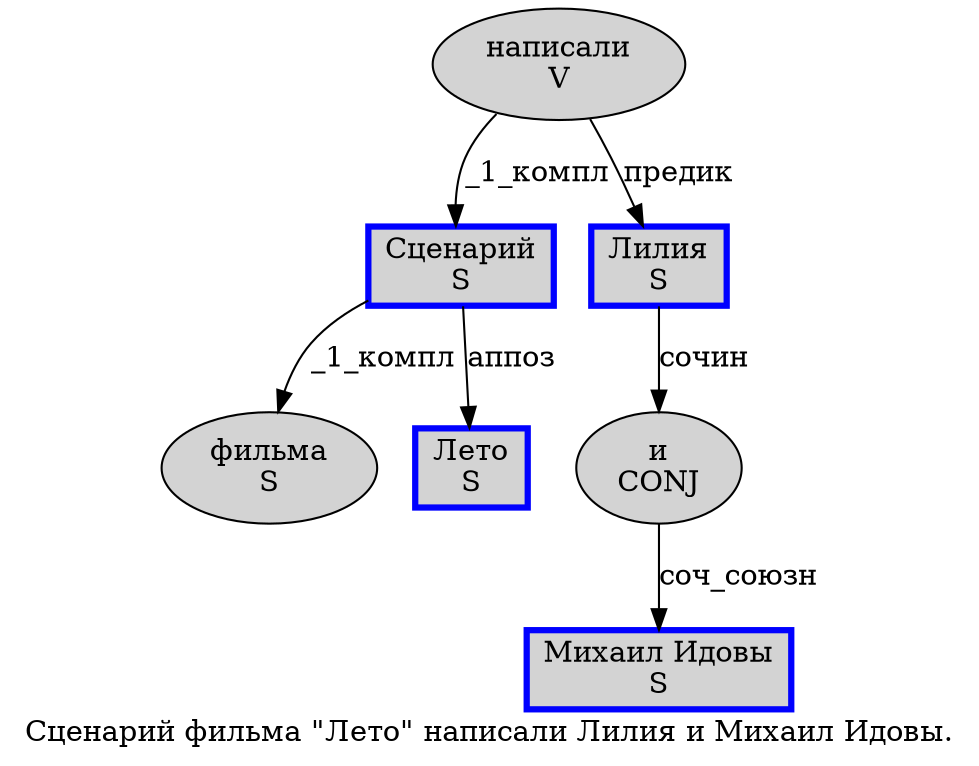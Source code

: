 digraph SENTENCE_903 {
	graph [label="Сценарий фильма \"Лето\" написали Лилия и Михаил Идовы."]
	node [style=filled]
		0 [label="Сценарий
S" color=blue fillcolor=lightgray penwidth=3 shape=box]
		1 [label="фильма
S" color="" fillcolor=lightgray penwidth=1 shape=ellipse]
		3 [label="Лето
S" color=blue fillcolor=lightgray penwidth=3 shape=box]
		5 [label="написали
V" color="" fillcolor=lightgray penwidth=1 shape=ellipse]
		6 [label="Лилия
S" color=blue fillcolor=lightgray penwidth=3 shape=box]
		7 [label="и
CONJ" color="" fillcolor=lightgray penwidth=1 shape=ellipse]
		8 [label="Михаил Идовы
S" color=blue fillcolor=lightgray penwidth=3 shape=box]
			0 -> 1 [label="_1_компл"]
			0 -> 3 [label="аппоз"]
			5 -> 0 [label="_1_компл"]
			5 -> 6 [label="предик"]
			7 -> 8 [label="соч_союзн"]
			6 -> 7 [label="сочин"]
}
